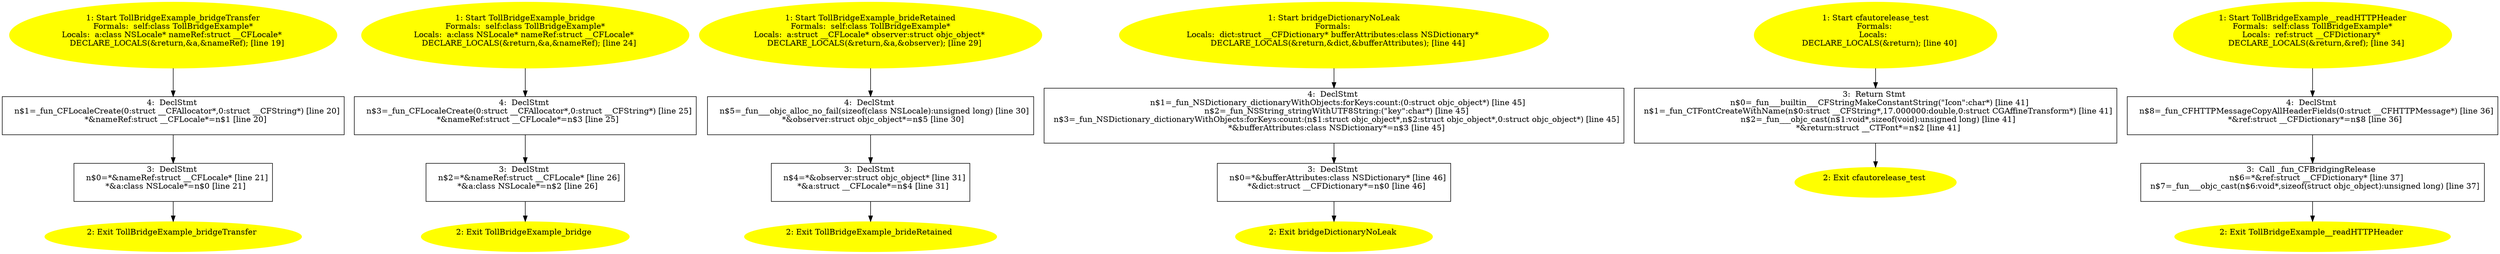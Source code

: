 /* @generated */
digraph iCFG {
"TollBridgeExample_bridgeTransferinstance.716b37b1a98a0fb6f89177f2135c1d62_4" [label="4:  DeclStmt \n   n$1=_fun_CFLocaleCreate(0:struct __CFAllocator*,0:struct __CFString*) [line 20]\n  *&nameRef:struct __CFLocale*=n$1 [line 20]\n " shape="box"]
	

	 "TollBridgeExample_bridgeTransferinstance.716b37b1a98a0fb6f89177f2135c1d62_4" -> "TollBridgeExample_bridgeTransferinstance.716b37b1a98a0fb6f89177f2135c1d62_3" ;
"TollBridgeExample_bridgeTransferinstance.716b37b1a98a0fb6f89177f2135c1d62_3" [label="3:  DeclStmt \n   n$0=*&nameRef:struct __CFLocale* [line 21]\n  *&a:class NSLocale*=n$0 [line 21]\n " shape="box"]
	

	 "TollBridgeExample_bridgeTransferinstance.716b37b1a98a0fb6f89177f2135c1d62_3" -> "TollBridgeExample_bridgeTransferinstance.716b37b1a98a0fb6f89177f2135c1d62_2" ;
"TollBridgeExample_bridgeTransferinstance.716b37b1a98a0fb6f89177f2135c1d62_2" [label="2: Exit TollBridgeExample_bridgeTransfer \n  " color=yellow style=filled]
	

"TollBridgeExample_bridgeTransferinstance.716b37b1a98a0fb6f89177f2135c1d62_1" [label="1: Start TollBridgeExample_bridgeTransfer\nFormals:  self:class TollBridgeExample*\nLocals:  a:class NSLocale* nameRef:struct __CFLocale* \n   DECLARE_LOCALS(&return,&a,&nameRef); [line 19]\n " color=yellow style=filled]
	

	 "TollBridgeExample_bridgeTransferinstance.716b37b1a98a0fb6f89177f2135c1d62_1" -> "TollBridgeExample_bridgeTransferinstance.716b37b1a98a0fb6f89177f2135c1d62_4" ;
"TollBridgeExample_bridgeinstance.c0503be3f52d0c5e7a7749ebc4637c61_4" [label="4:  DeclStmt \n   n$3=_fun_CFLocaleCreate(0:struct __CFAllocator*,0:struct __CFString*) [line 25]\n  *&nameRef:struct __CFLocale*=n$3 [line 25]\n " shape="box"]
	

	 "TollBridgeExample_bridgeinstance.c0503be3f52d0c5e7a7749ebc4637c61_4" -> "TollBridgeExample_bridgeinstance.c0503be3f52d0c5e7a7749ebc4637c61_3" ;
"TollBridgeExample_bridgeinstance.c0503be3f52d0c5e7a7749ebc4637c61_3" [label="3:  DeclStmt \n   n$2=*&nameRef:struct __CFLocale* [line 26]\n  *&a:class NSLocale*=n$2 [line 26]\n " shape="box"]
	

	 "TollBridgeExample_bridgeinstance.c0503be3f52d0c5e7a7749ebc4637c61_3" -> "TollBridgeExample_bridgeinstance.c0503be3f52d0c5e7a7749ebc4637c61_2" ;
"TollBridgeExample_bridgeinstance.c0503be3f52d0c5e7a7749ebc4637c61_2" [label="2: Exit TollBridgeExample_bridge \n  " color=yellow style=filled]
	

"TollBridgeExample_bridgeinstance.c0503be3f52d0c5e7a7749ebc4637c61_1" [label="1: Start TollBridgeExample_bridge\nFormals:  self:class TollBridgeExample*\nLocals:  a:class NSLocale* nameRef:struct __CFLocale* \n   DECLARE_LOCALS(&return,&a,&nameRef); [line 24]\n " color=yellow style=filled]
	

	 "TollBridgeExample_bridgeinstance.c0503be3f52d0c5e7a7749ebc4637c61_1" -> "TollBridgeExample_bridgeinstance.c0503be3f52d0c5e7a7749ebc4637c61_4" ;
"TollBridgeExample_brideRetainedinstance.debb920061e5ae630488d004542d4654_4" [label="4:  DeclStmt \n   n$5=_fun___objc_alloc_no_fail(sizeof(class NSLocale):unsigned long) [line 30]\n  *&observer:struct objc_object*=n$5 [line 30]\n " shape="box"]
	

	 "TollBridgeExample_brideRetainedinstance.debb920061e5ae630488d004542d4654_4" -> "TollBridgeExample_brideRetainedinstance.debb920061e5ae630488d004542d4654_3" ;
"TollBridgeExample_brideRetainedinstance.debb920061e5ae630488d004542d4654_3" [label="3:  DeclStmt \n   n$4=*&observer:struct objc_object* [line 31]\n  *&a:struct __CFLocale*=n$4 [line 31]\n " shape="box"]
	

	 "TollBridgeExample_brideRetainedinstance.debb920061e5ae630488d004542d4654_3" -> "TollBridgeExample_brideRetainedinstance.debb920061e5ae630488d004542d4654_2" ;
"TollBridgeExample_brideRetainedinstance.debb920061e5ae630488d004542d4654_2" [label="2: Exit TollBridgeExample_brideRetained \n  " color=yellow style=filled]
	

"TollBridgeExample_brideRetainedinstance.debb920061e5ae630488d004542d4654_1" [label="1: Start TollBridgeExample_brideRetained\nFormals:  self:class TollBridgeExample*\nLocals:  a:struct __CFLocale* observer:struct objc_object* \n   DECLARE_LOCALS(&return,&a,&observer); [line 29]\n " color=yellow style=filled]
	

	 "TollBridgeExample_brideRetainedinstance.debb920061e5ae630488d004542d4654_1" -> "TollBridgeExample_brideRetainedinstance.debb920061e5ae630488d004542d4654_4" ;
"bridgeDictionaryNoLeak.a9b55a0c8751bf95138aeb6870d0dec1_4" [label="4:  DeclStmt \n   n$1=_fun_NSDictionary_dictionaryWithObjects:forKeys:count:(0:struct objc_object*) [line 45]\n  n$2=_fun_NSString_stringWithUTF8String:(\"key\":char*) [line 45]\n  n$3=_fun_NSDictionary_dictionaryWithObjects:forKeys:count:(n$1:struct objc_object*,n$2:struct objc_object*,0:struct objc_object*) [line 45]\n  *&bufferAttributes:class NSDictionary*=n$3 [line 45]\n " shape="box"]
	

	 "bridgeDictionaryNoLeak.a9b55a0c8751bf95138aeb6870d0dec1_4" -> "bridgeDictionaryNoLeak.a9b55a0c8751bf95138aeb6870d0dec1_3" ;
"bridgeDictionaryNoLeak.a9b55a0c8751bf95138aeb6870d0dec1_3" [label="3:  DeclStmt \n   n$0=*&bufferAttributes:class NSDictionary* [line 46]\n  *&dict:struct __CFDictionary*=n$0 [line 46]\n " shape="box"]
	

	 "bridgeDictionaryNoLeak.a9b55a0c8751bf95138aeb6870d0dec1_3" -> "bridgeDictionaryNoLeak.a9b55a0c8751bf95138aeb6870d0dec1_2" ;
"bridgeDictionaryNoLeak.a9b55a0c8751bf95138aeb6870d0dec1_2" [label="2: Exit bridgeDictionaryNoLeak \n  " color=yellow style=filled]
	

"bridgeDictionaryNoLeak.a9b55a0c8751bf95138aeb6870d0dec1_1" [label="1: Start bridgeDictionaryNoLeak\nFormals: \nLocals:  dict:struct __CFDictionary* bufferAttributes:class NSDictionary* \n   DECLARE_LOCALS(&return,&dict,&bufferAttributes); [line 44]\n " color=yellow style=filled]
	

	 "bridgeDictionaryNoLeak.a9b55a0c8751bf95138aeb6870d0dec1_1" -> "bridgeDictionaryNoLeak.a9b55a0c8751bf95138aeb6870d0dec1_4" ;
"cfautorelease_test.2ccea2233b65cd3828a2d5e2571ad69b_3" [label="3:  Return Stmt \n   n$0=_fun___builtin___CFStringMakeConstantString(\"Icon\":char*) [line 41]\n  n$1=_fun_CTFontCreateWithName(n$0:struct __CFString*,17.000000:double,0:struct CGAffineTransform*) [line 41]\n  n$2=_fun___objc_cast(n$1:void*,sizeof(void):unsigned long) [line 41]\n  *&return:struct __CTFont*=n$2 [line 41]\n " shape="box"]
	

	 "cfautorelease_test.2ccea2233b65cd3828a2d5e2571ad69b_3" -> "cfautorelease_test.2ccea2233b65cd3828a2d5e2571ad69b_2" ;
"cfautorelease_test.2ccea2233b65cd3828a2d5e2571ad69b_2" [label="2: Exit cfautorelease_test \n  " color=yellow style=filled]
	

"cfautorelease_test.2ccea2233b65cd3828a2d5e2571ad69b_1" [label="1: Start cfautorelease_test\nFormals: \nLocals:  \n   DECLARE_LOCALS(&return); [line 40]\n " color=yellow style=filled]
	

	 "cfautorelease_test.2ccea2233b65cd3828a2d5e2571ad69b_1" -> "cfautorelease_test.2ccea2233b65cd3828a2d5e2571ad69b_3" ;
"TollBridgeExample__readHTTPHeaderinstance.4adcff26e5596ee5910d82103fc0aa3c_4" [label="4:  DeclStmt \n   n$8=_fun_CFHTTPMessageCopyAllHeaderFields(0:struct __CFHTTPMessage*) [line 36]\n  *&ref:struct __CFDictionary*=n$8 [line 36]\n " shape="box"]
	

	 "TollBridgeExample__readHTTPHeaderinstance.4adcff26e5596ee5910d82103fc0aa3c_4" -> "TollBridgeExample__readHTTPHeaderinstance.4adcff26e5596ee5910d82103fc0aa3c_3" ;
"TollBridgeExample__readHTTPHeaderinstance.4adcff26e5596ee5910d82103fc0aa3c_3" [label="3:  Call _fun_CFBridgingRelease \n   n$6=*&ref:struct __CFDictionary* [line 37]\n  n$7=_fun___objc_cast(n$6:void*,sizeof(struct objc_object):unsigned long) [line 37]\n " shape="box"]
	

	 "TollBridgeExample__readHTTPHeaderinstance.4adcff26e5596ee5910d82103fc0aa3c_3" -> "TollBridgeExample__readHTTPHeaderinstance.4adcff26e5596ee5910d82103fc0aa3c_2" ;
"TollBridgeExample__readHTTPHeaderinstance.4adcff26e5596ee5910d82103fc0aa3c_2" [label="2: Exit TollBridgeExample__readHTTPHeader \n  " color=yellow style=filled]
	

"TollBridgeExample__readHTTPHeaderinstance.4adcff26e5596ee5910d82103fc0aa3c_1" [label="1: Start TollBridgeExample__readHTTPHeader\nFormals:  self:class TollBridgeExample*\nLocals:  ref:struct __CFDictionary* \n   DECLARE_LOCALS(&return,&ref); [line 34]\n " color=yellow style=filled]
	

	 "TollBridgeExample__readHTTPHeaderinstance.4adcff26e5596ee5910d82103fc0aa3c_1" -> "TollBridgeExample__readHTTPHeaderinstance.4adcff26e5596ee5910d82103fc0aa3c_4" ;
}
